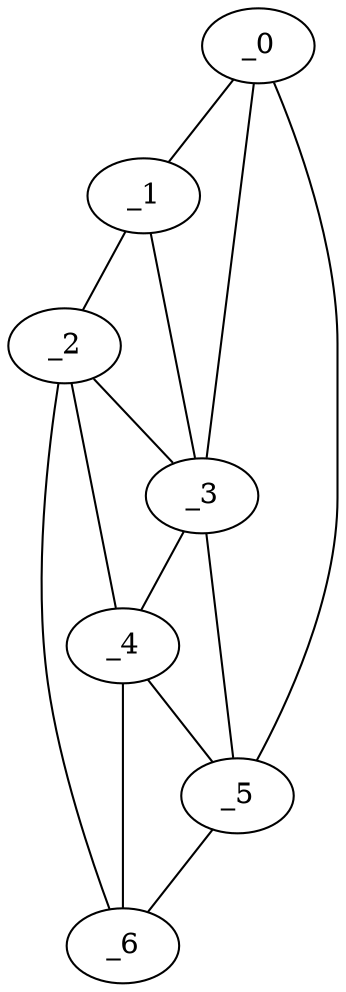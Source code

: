 graph "obj11__315.gxl" {
	_0	 [x=46,
		y=22];
	_1	 [x=60,
		y=48];
	_0 -- _1	 [valence=1];
	_3	 [x=84,
		y=23];
	_0 -- _3	 [valence=1];
	_5	 [x=120,
		y=23];
	_0 -- _5	 [valence=1];
	_2	 [x=75,
		y=47];
	_1 -- _2	 [valence=1];
	_1 -- _3	 [valence=2];
	_2 -- _3	 [valence=2];
	_4	 [x=113,
		y=29];
	_2 -- _4	 [valence=2];
	_6	 [x=124,
		y=42];
	_2 -- _6	 [valence=1];
	_3 -- _4	 [valence=2];
	_3 -- _5	 [valence=2];
	_4 -- _5	 [valence=2];
	_4 -- _6	 [valence=2];
	_5 -- _6	 [valence=1];
}
